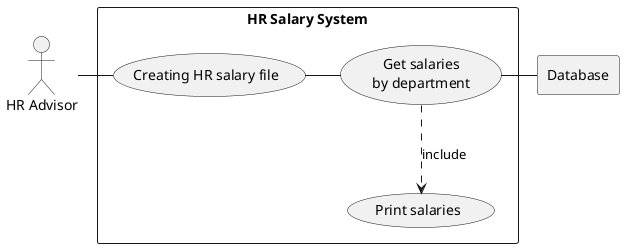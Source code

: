 @startuml


actor HR as "HR Advisor"

rectangle Database

rectangle "HR Salary System" {


    usecase UC5 as "Creating HR salary file"

    usecase UC4 as "Get salaries
    by department"

    usecase UCa as "Print salaries"

    HR - UC5
    UC4 ..> UCa : include
    UC4 - Database
    UC5 - UC4
@enduml
